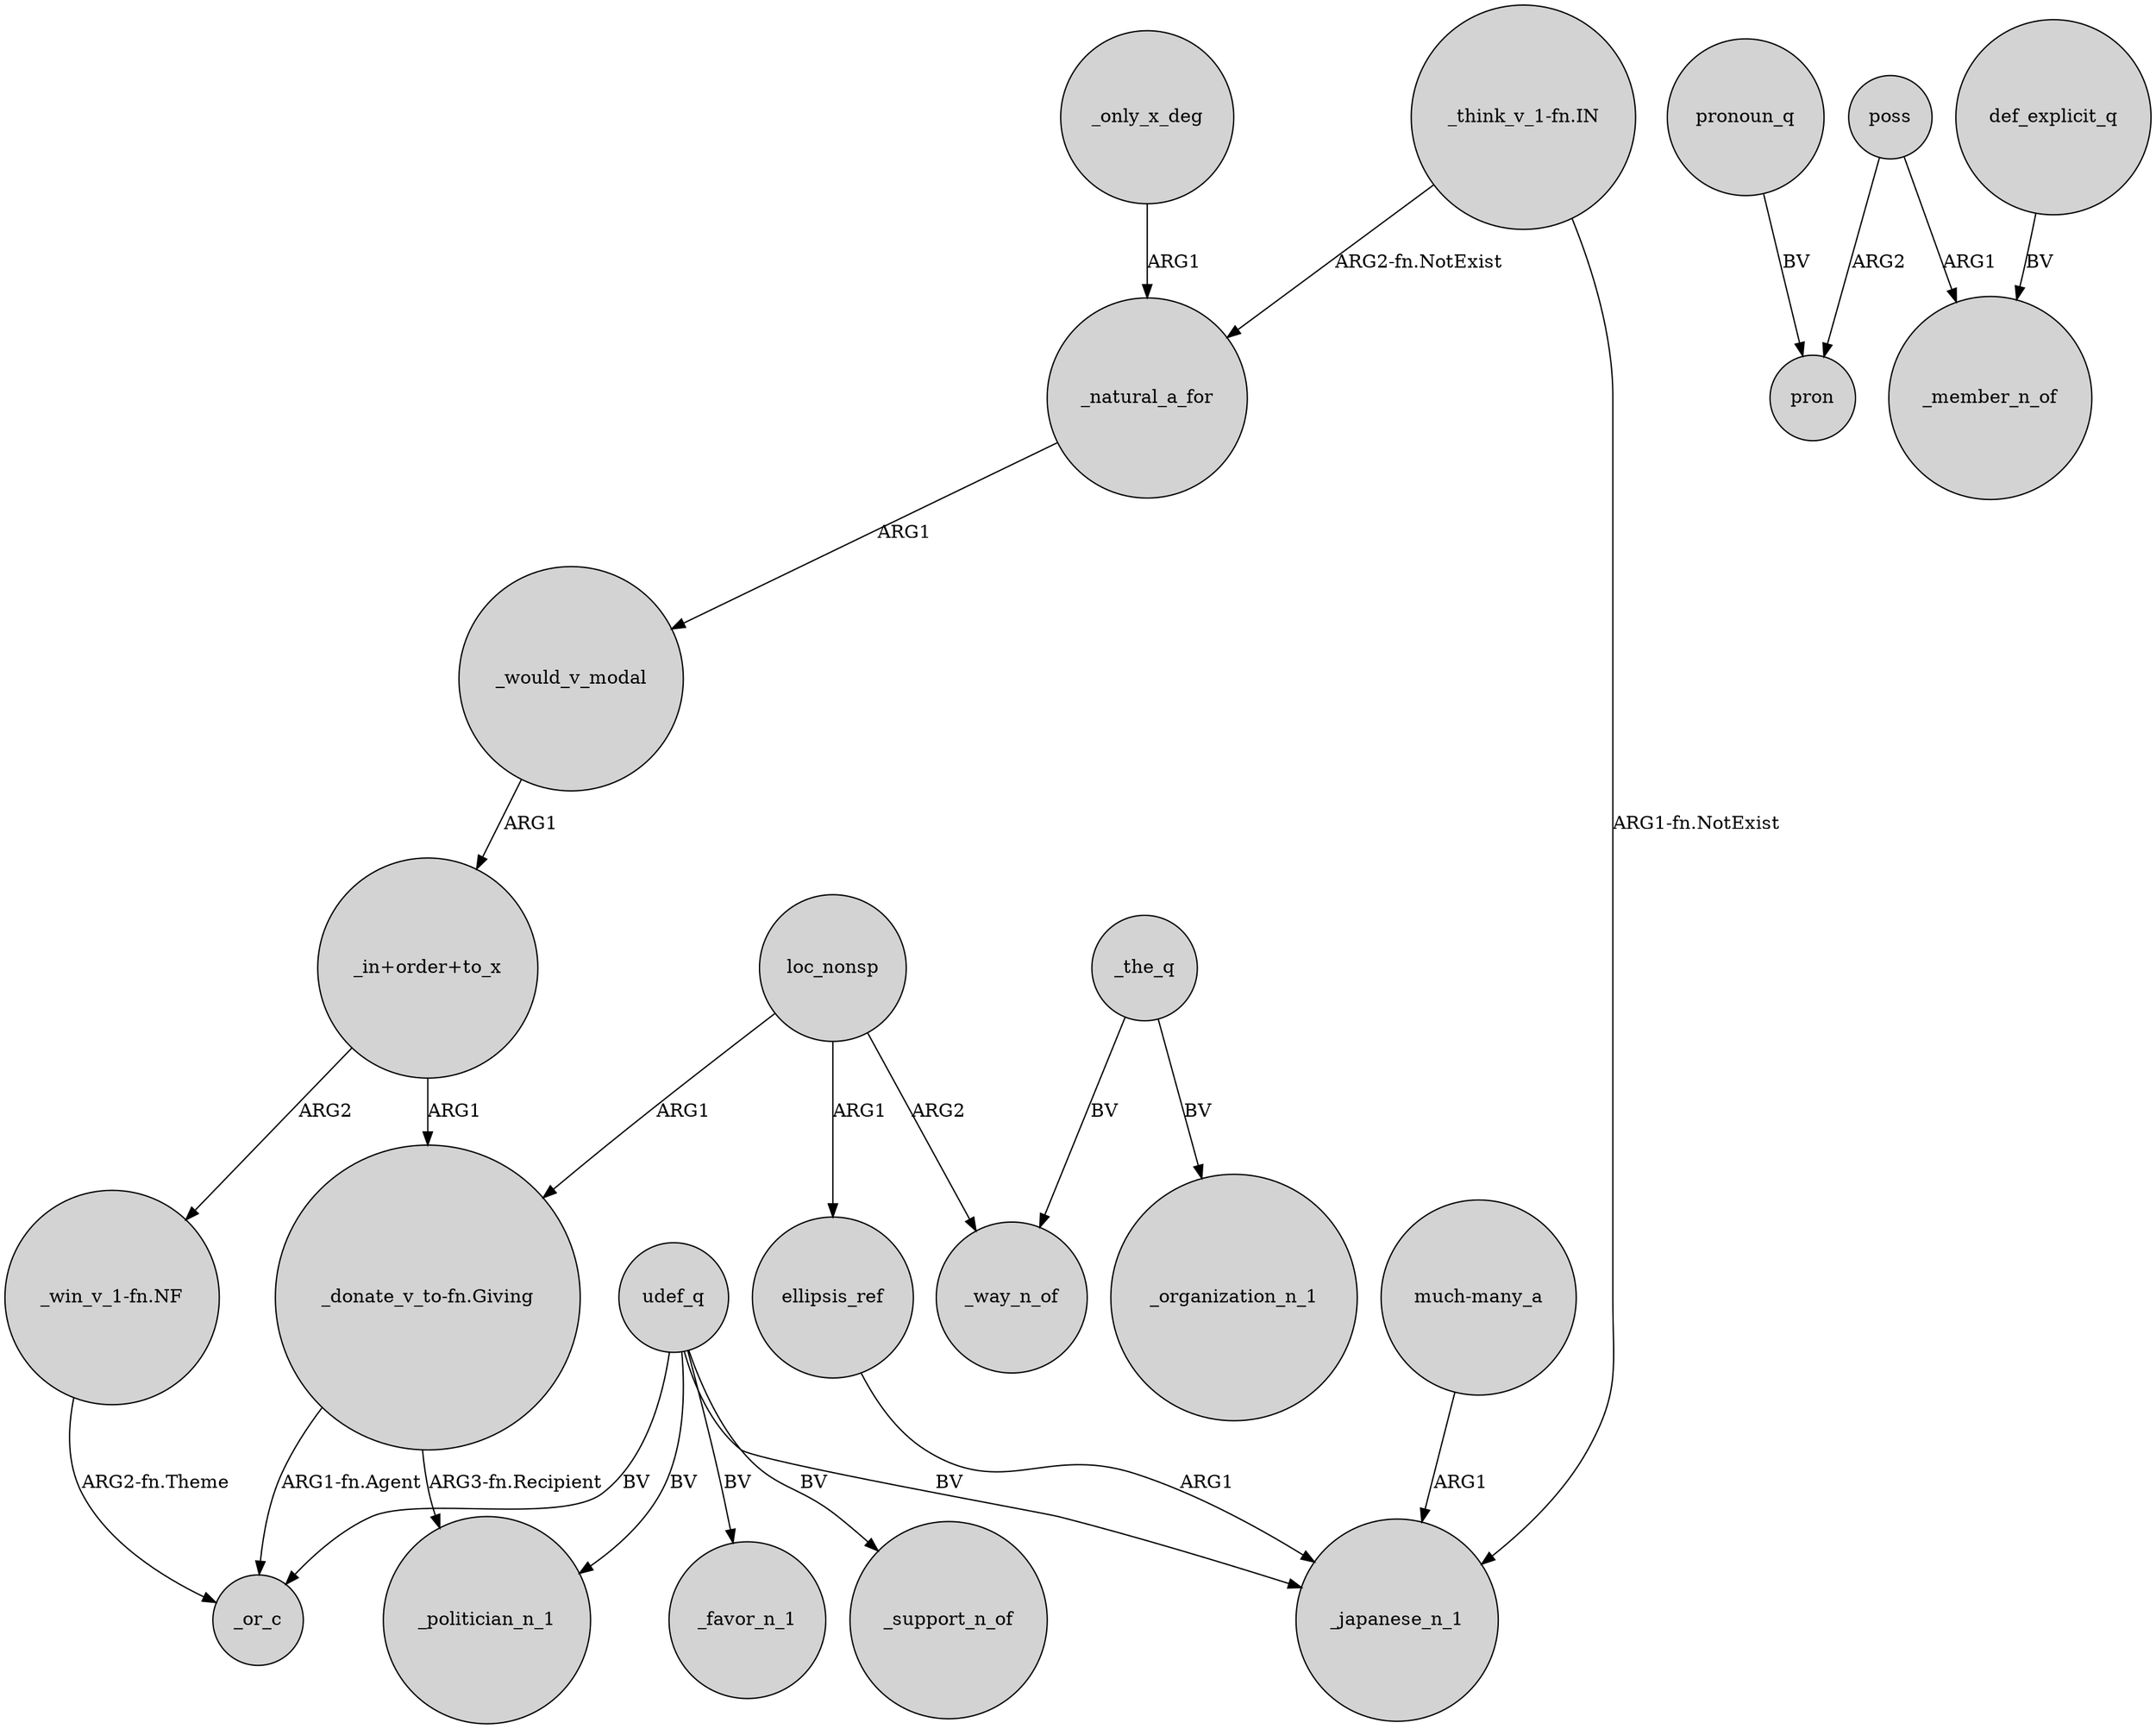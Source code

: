 digraph {
	node [shape=circle style=filled]
	loc_nonsp -> "_donate_v_to-fn.Giving" [label=ARG1]
	ellipsis_ref -> _japanese_n_1 [label=ARG1]
	poss -> pron [label=ARG2]
	"_think_v_1-fn.IN" -> _natural_a_for [label="ARG2-fn.NotExist"]
	udef_q -> _favor_n_1 [label=BV]
	_the_q -> _way_n_of [label=BV]
	"_in+order+to_x" -> "_donate_v_to-fn.Giving" [label=ARG1]
	_would_v_modal -> "_in+order+to_x" [label=ARG1]
	def_explicit_q -> _member_n_of [label=BV]
	loc_nonsp -> ellipsis_ref [label=ARG1]
	"much-many_a" -> _japanese_n_1 [label=ARG1]
	udef_q -> _or_c [label=BV]
	udef_q -> _politician_n_1 [label=BV]
	"_win_v_1-fn.NF" -> _or_c [label="ARG2-fn.Theme"]
	pronoun_q -> pron [label=BV]
	_only_x_deg -> _natural_a_for [label=ARG1]
	poss -> _member_n_of [label=ARG1]
	loc_nonsp -> _way_n_of [label=ARG2]
	_the_q -> _organization_n_1 [label=BV]
	"_in+order+to_x" -> "_win_v_1-fn.NF" [label=ARG2]
	"_think_v_1-fn.IN" -> _japanese_n_1 [label="ARG1-fn.NotExist"]
	_natural_a_for -> _would_v_modal [label=ARG1]
	"_donate_v_to-fn.Giving" -> _or_c [label="ARG1-fn.Agent"]
	udef_q -> _support_n_of [label=BV]
	udef_q -> _japanese_n_1 [label=BV]
	"_donate_v_to-fn.Giving" -> _politician_n_1 [label="ARG3-fn.Recipient"]
}

